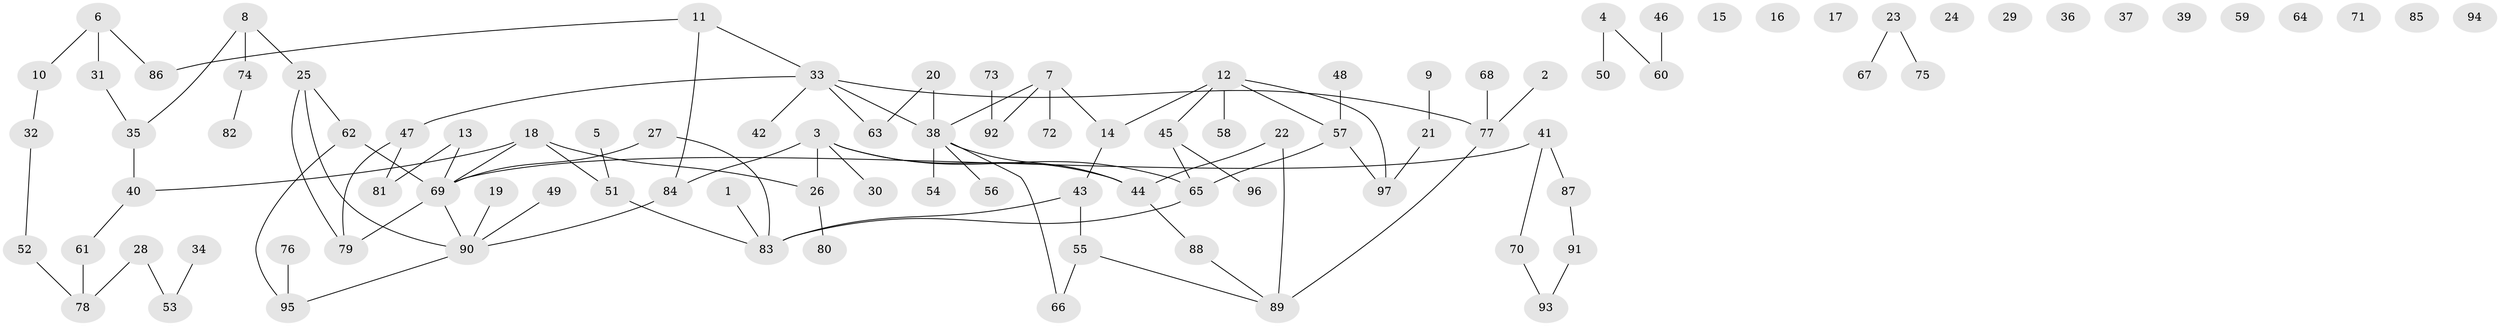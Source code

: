 // Generated by graph-tools (version 1.1) at 2025/13/03/09/25 04:13:11]
// undirected, 97 vertices, 103 edges
graph export_dot {
graph [start="1"]
  node [color=gray90,style=filled];
  1;
  2;
  3;
  4;
  5;
  6;
  7;
  8;
  9;
  10;
  11;
  12;
  13;
  14;
  15;
  16;
  17;
  18;
  19;
  20;
  21;
  22;
  23;
  24;
  25;
  26;
  27;
  28;
  29;
  30;
  31;
  32;
  33;
  34;
  35;
  36;
  37;
  38;
  39;
  40;
  41;
  42;
  43;
  44;
  45;
  46;
  47;
  48;
  49;
  50;
  51;
  52;
  53;
  54;
  55;
  56;
  57;
  58;
  59;
  60;
  61;
  62;
  63;
  64;
  65;
  66;
  67;
  68;
  69;
  70;
  71;
  72;
  73;
  74;
  75;
  76;
  77;
  78;
  79;
  80;
  81;
  82;
  83;
  84;
  85;
  86;
  87;
  88;
  89;
  90;
  91;
  92;
  93;
  94;
  95;
  96;
  97;
  1 -- 83;
  2 -- 77;
  3 -- 26;
  3 -- 30;
  3 -- 44;
  3 -- 65;
  3 -- 84;
  4 -- 50;
  4 -- 60;
  5 -- 51;
  6 -- 10;
  6 -- 31;
  6 -- 86;
  7 -- 14;
  7 -- 38;
  7 -- 72;
  7 -- 92;
  8 -- 25;
  8 -- 35;
  8 -- 74;
  9 -- 21;
  10 -- 32;
  11 -- 33;
  11 -- 84;
  11 -- 86;
  12 -- 14;
  12 -- 45;
  12 -- 57;
  12 -- 58;
  12 -- 97;
  13 -- 69;
  13 -- 81;
  14 -- 43;
  18 -- 26;
  18 -- 40;
  18 -- 51;
  18 -- 69;
  19 -- 90;
  20 -- 38;
  20 -- 63;
  21 -- 97;
  22 -- 44;
  22 -- 89;
  23 -- 67;
  23 -- 75;
  25 -- 62;
  25 -- 79;
  25 -- 90;
  26 -- 80;
  27 -- 69;
  27 -- 83;
  28 -- 53;
  28 -- 78;
  31 -- 35;
  32 -- 52;
  33 -- 38;
  33 -- 42;
  33 -- 47;
  33 -- 63;
  33 -- 77;
  34 -- 53;
  35 -- 40;
  38 -- 44;
  38 -- 54;
  38 -- 56;
  38 -- 66;
  40 -- 61;
  41 -- 69;
  41 -- 70;
  41 -- 87;
  43 -- 55;
  43 -- 83;
  44 -- 88;
  45 -- 65;
  45 -- 96;
  46 -- 60;
  47 -- 79;
  47 -- 81;
  48 -- 57;
  49 -- 90;
  51 -- 83;
  52 -- 78;
  55 -- 66;
  55 -- 89;
  57 -- 65;
  57 -- 97;
  61 -- 78;
  62 -- 69;
  62 -- 95;
  65 -- 83;
  68 -- 77;
  69 -- 79;
  69 -- 90;
  70 -- 93;
  73 -- 92;
  74 -- 82;
  76 -- 95;
  77 -- 89;
  84 -- 90;
  87 -- 91;
  88 -- 89;
  90 -- 95;
  91 -- 93;
}
